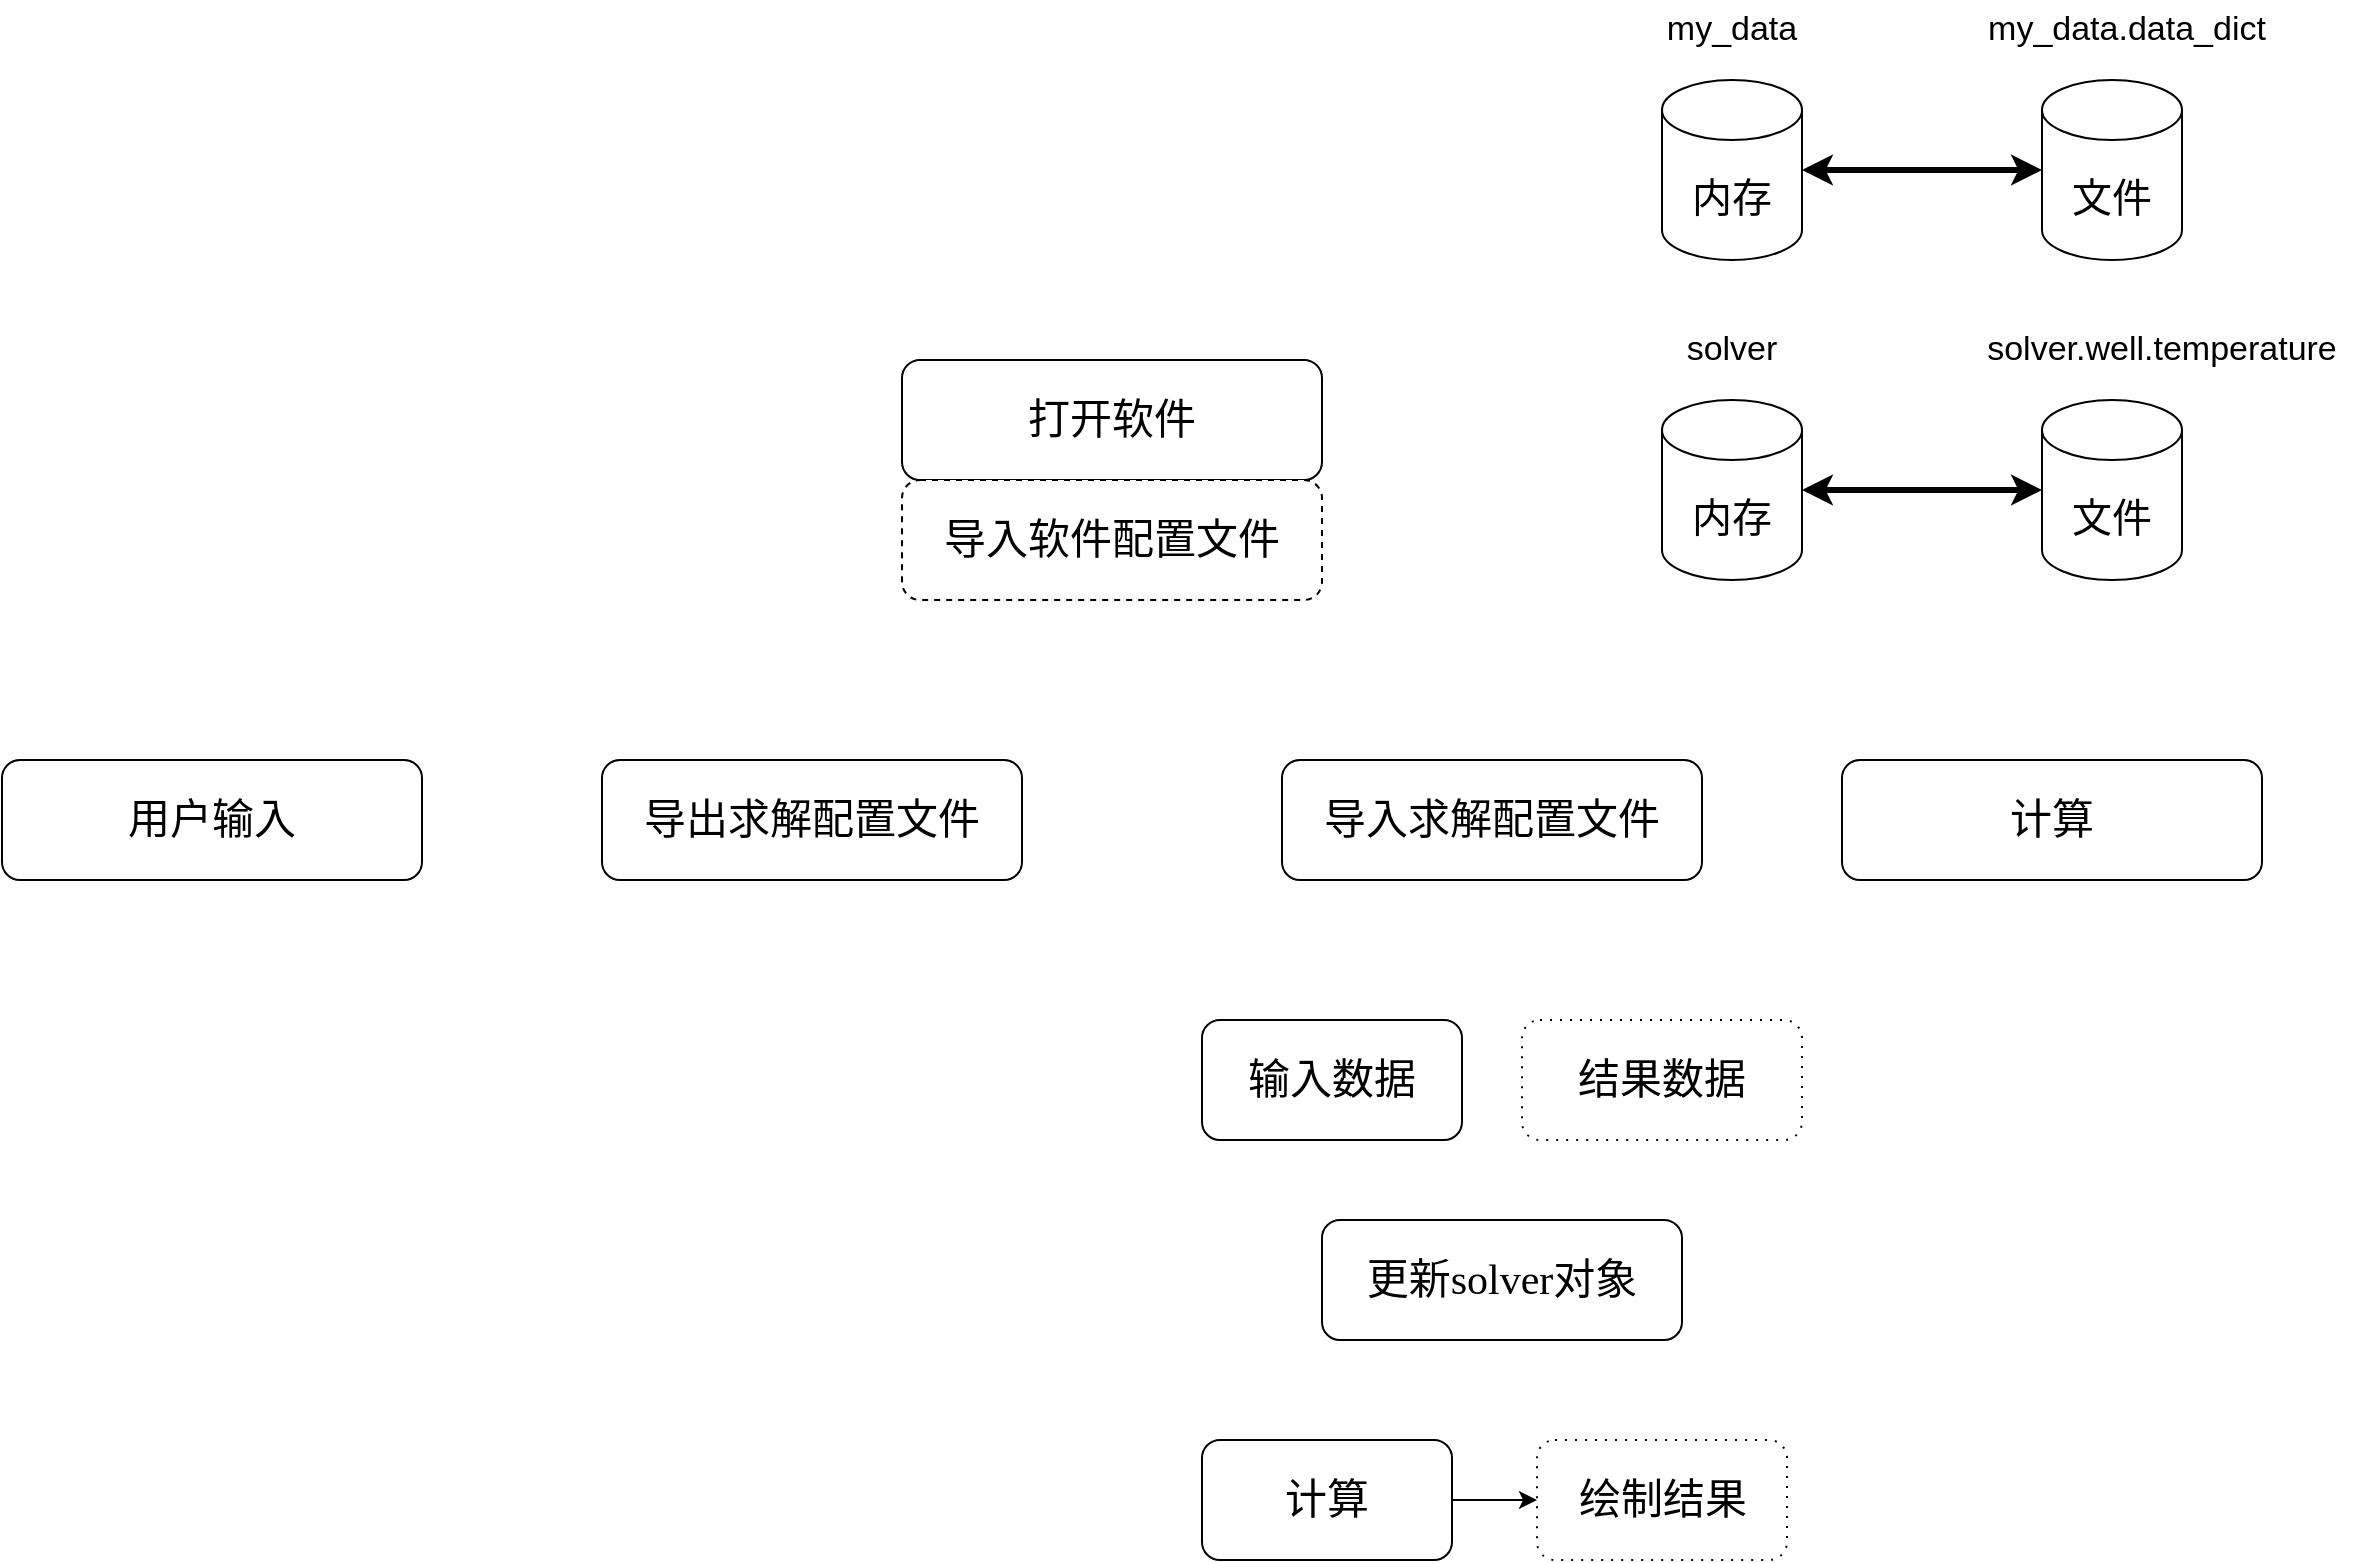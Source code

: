 <mxfile version="24.7.14">
  <diagram name="Page-1" id="74e2e168-ea6b-b213-b513-2b3c1d86103e">
    <mxGraphModel dx="2723" dy="1879" grid="1" gridSize="10" guides="1" tooltips="1" connect="1" arrows="1" fold="1" page="1" pageScale="1" pageWidth="1100" pageHeight="850" background="none" math="0" shadow="0">
      <root>
        <mxCell id="0" />
        <mxCell id="1" parent="0" />
        <mxCell id="77e6c97f196da883-8" value="&lt;font style=&quot;font-size: 21px;&quot;&gt;打开软件&lt;/font&gt;" style="rounded=1;whiteSpace=wrap;html=1;shadow=0;labelBackgroundColor=none;strokeWidth=1;fontFamily=Verdana;fontSize=8;align=center;" parent="1" vertex="1">
          <mxGeometry x="200" y="20" width="210" height="60" as="geometry" />
        </mxCell>
        <mxCell id="QAkqIzvR_jrOlDkK_at3-4" value="&lt;span style=&quot;font-size: 21px;&quot;&gt;导入软件配置文件&lt;/span&gt;" style="rounded=1;whiteSpace=wrap;html=1;shadow=0;labelBackgroundColor=none;strokeWidth=1;fontFamily=Verdana;fontSize=8;align=center;glass=0;dashed=1;" vertex="1" parent="1">
          <mxGeometry x="200" y="80" width="210" height="60" as="geometry" />
        </mxCell>
        <mxCell id="QAkqIzvR_jrOlDkK_at3-6" value="&lt;span style=&quot;font-size: 21px;&quot;&gt;导入求解配置文件&lt;/span&gt;" style="rounded=1;whiteSpace=wrap;html=1;shadow=0;labelBackgroundColor=none;strokeWidth=1;fontFamily=Verdana;fontSize=8;align=center;" vertex="1" parent="1">
          <mxGeometry x="390" y="220" width="210" height="60" as="geometry" />
        </mxCell>
        <mxCell id="QAkqIzvR_jrOlDkK_at3-7" value="计算" style="rounded=1;whiteSpace=wrap;html=1;shadow=0;labelBackgroundColor=none;strokeWidth=1;fontFamily=Verdana;fontSize=21;align=center;" vertex="1" parent="1">
          <mxGeometry x="670" y="220" width="210" height="60" as="geometry" />
        </mxCell>
        <mxCell id="QAkqIzvR_jrOlDkK_at3-8" value="&lt;span style=&quot;font-size: 21px;&quot;&gt;导出求解配置文件&lt;/span&gt;" style="rounded=1;whiteSpace=wrap;html=1;shadow=0;labelBackgroundColor=none;strokeWidth=1;fontFamily=Verdana;fontSize=8;align=center;" vertex="1" parent="1">
          <mxGeometry x="50" y="220" width="210" height="60" as="geometry" />
        </mxCell>
        <mxCell id="QAkqIzvR_jrOlDkK_at3-9" value="&lt;span style=&quot;font-size: 21px;&quot;&gt;输入数据&lt;/span&gt;" style="rounded=1;whiteSpace=wrap;html=1;shadow=0;labelBackgroundColor=none;strokeWidth=1;fontFamily=Verdana;fontSize=8;align=center;" vertex="1" parent="1">
          <mxGeometry x="350" y="350" width="130" height="60" as="geometry" />
        </mxCell>
        <mxCell id="QAkqIzvR_jrOlDkK_at3-10" value="&lt;span style=&quot;font-size: 21px;&quot;&gt;结果数据&lt;/span&gt;" style="rounded=1;whiteSpace=wrap;html=1;shadow=0;labelBackgroundColor=none;strokeWidth=1;fontFamily=Verdana;fontSize=8;align=center;dashed=1;dashPattern=1 4;" vertex="1" parent="1">
          <mxGeometry x="510" y="350" width="140" height="60" as="geometry" />
        </mxCell>
        <mxCell id="QAkqIzvR_jrOlDkK_at3-12" value="&lt;span style=&quot;font-size: 21px;&quot;&gt;更新solver对象&lt;/span&gt;" style="rounded=1;whiteSpace=wrap;html=1;shadow=0;labelBackgroundColor=none;strokeWidth=1;fontFamily=Verdana;fontSize=8;align=center;" vertex="1" parent="1">
          <mxGeometry x="410" y="450" width="180" height="60" as="geometry" />
        </mxCell>
        <mxCell id="QAkqIzvR_jrOlDkK_at3-15" value="" style="edgeStyle=orthogonalEdgeStyle;rounded=0;orthogonalLoop=1;jettySize=auto;html=1;" edge="1" parent="1" source="QAkqIzvR_jrOlDkK_at3-13" target="QAkqIzvR_jrOlDkK_at3-14">
          <mxGeometry relative="1" as="geometry" />
        </mxCell>
        <mxCell id="QAkqIzvR_jrOlDkK_at3-13" value="&lt;span style=&quot;font-size: 21px;&quot;&gt;计算&lt;/span&gt;" style="rounded=1;whiteSpace=wrap;html=1;shadow=0;labelBackgroundColor=none;strokeWidth=1;fontFamily=Verdana;fontSize=8;align=center;" vertex="1" parent="1">
          <mxGeometry x="350" y="560" width="125" height="60" as="geometry" />
        </mxCell>
        <mxCell id="QAkqIzvR_jrOlDkK_at3-14" value="&lt;span style=&quot;font-size: 21px;&quot;&gt;绘制结果&lt;/span&gt;" style="rounded=1;whiteSpace=wrap;html=1;shadow=0;labelBackgroundColor=none;strokeWidth=1;fontFamily=Verdana;fontSize=8;align=center;dashed=1;dashPattern=1 4;" vertex="1" parent="1">
          <mxGeometry x="517.5" y="560" width="125" height="60" as="geometry" />
        </mxCell>
        <mxCell id="QAkqIzvR_jrOlDkK_at3-16" value="用户输入" style="rounded=1;whiteSpace=wrap;html=1;shadow=0;labelBackgroundColor=none;strokeWidth=1;fontFamily=Verdana;fontSize=21;align=center;" vertex="1" parent="1">
          <mxGeometry x="-250" y="220" width="210" height="60" as="geometry" />
        </mxCell>
        <mxCell id="QAkqIzvR_jrOlDkK_at3-22" style="edgeStyle=orthogonalEdgeStyle;rounded=0;orthogonalLoop=1;jettySize=auto;html=1;exitX=1;exitY=0.5;exitDx=0;exitDy=0;exitPerimeter=0;fontSize=18;targetPerimeterSpacing=0;strokeWidth=3;startArrow=classic;startFill=1;" edge="1" parent="1" source="QAkqIzvR_jrOlDkK_at3-18" target="QAkqIzvR_jrOlDkK_at3-19">
          <mxGeometry relative="1" as="geometry" />
        </mxCell>
        <mxCell id="QAkqIzvR_jrOlDkK_at3-18" value="内存" style="shape=cylinder3;whiteSpace=wrap;html=1;boundedLbl=1;backgroundOutline=1;size=15;fontSize=20;" vertex="1" parent="1">
          <mxGeometry x="580" y="-120" width="70" height="90" as="geometry" />
        </mxCell>
        <mxCell id="QAkqIzvR_jrOlDkK_at3-19" value="文件" style="shape=cylinder3;whiteSpace=wrap;html=1;boundedLbl=1;backgroundOutline=1;size=15;fontSize=20;" vertex="1" parent="1">
          <mxGeometry x="770" y="-120" width="70" height="90" as="geometry" />
        </mxCell>
        <mxCell id="QAkqIzvR_jrOlDkK_at3-20" value="my_data" style="text;html=1;align=center;verticalAlign=middle;whiteSpace=wrap;rounded=0;fontSize=17;" vertex="1" parent="1">
          <mxGeometry x="585" y="-160" width="60" height="30" as="geometry" />
        </mxCell>
        <mxCell id="QAkqIzvR_jrOlDkK_at3-21" value="my_data.data_dict" style="text;html=1;align=center;verticalAlign=middle;whiteSpace=wrap;rounded=0;fontSize=17;" vertex="1" parent="1">
          <mxGeometry x="730" y="-160" width="165" height="30" as="geometry" />
        </mxCell>
        <mxCell id="QAkqIzvR_jrOlDkK_at3-24" style="edgeStyle=orthogonalEdgeStyle;rounded=0;orthogonalLoop=1;jettySize=auto;html=1;exitX=1;exitY=0.5;exitDx=0;exitDy=0;exitPerimeter=0;fontSize=18;targetPerimeterSpacing=0;strokeWidth=3;startArrow=classic;startFill=1;" edge="1" parent="1" source="QAkqIzvR_jrOlDkK_at3-25" target="QAkqIzvR_jrOlDkK_at3-26">
          <mxGeometry relative="1" as="geometry" />
        </mxCell>
        <mxCell id="QAkqIzvR_jrOlDkK_at3-25" value="内存" style="shape=cylinder3;whiteSpace=wrap;html=1;boundedLbl=1;backgroundOutline=1;size=15;fontSize=20;" vertex="1" parent="1">
          <mxGeometry x="580" y="40" width="70" height="90" as="geometry" />
        </mxCell>
        <mxCell id="QAkqIzvR_jrOlDkK_at3-26" value="文件" style="shape=cylinder3;whiteSpace=wrap;html=1;boundedLbl=1;backgroundOutline=1;size=15;fontSize=20;" vertex="1" parent="1">
          <mxGeometry x="770" y="40" width="70" height="90" as="geometry" />
        </mxCell>
        <mxCell id="QAkqIzvR_jrOlDkK_at3-27" value="solver" style="text;html=1;align=center;verticalAlign=middle;whiteSpace=wrap;rounded=0;fontSize=17;" vertex="1" parent="1">
          <mxGeometry x="585" width="60" height="30" as="geometry" />
        </mxCell>
        <mxCell id="QAkqIzvR_jrOlDkK_at3-28" value="solver.well.temperature" style="text;html=1;align=center;verticalAlign=middle;whiteSpace=wrap;rounded=0;fontSize=17;" vertex="1" parent="1">
          <mxGeometry x="730" width="200" height="30" as="geometry" />
        </mxCell>
      </root>
    </mxGraphModel>
  </diagram>
</mxfile>
